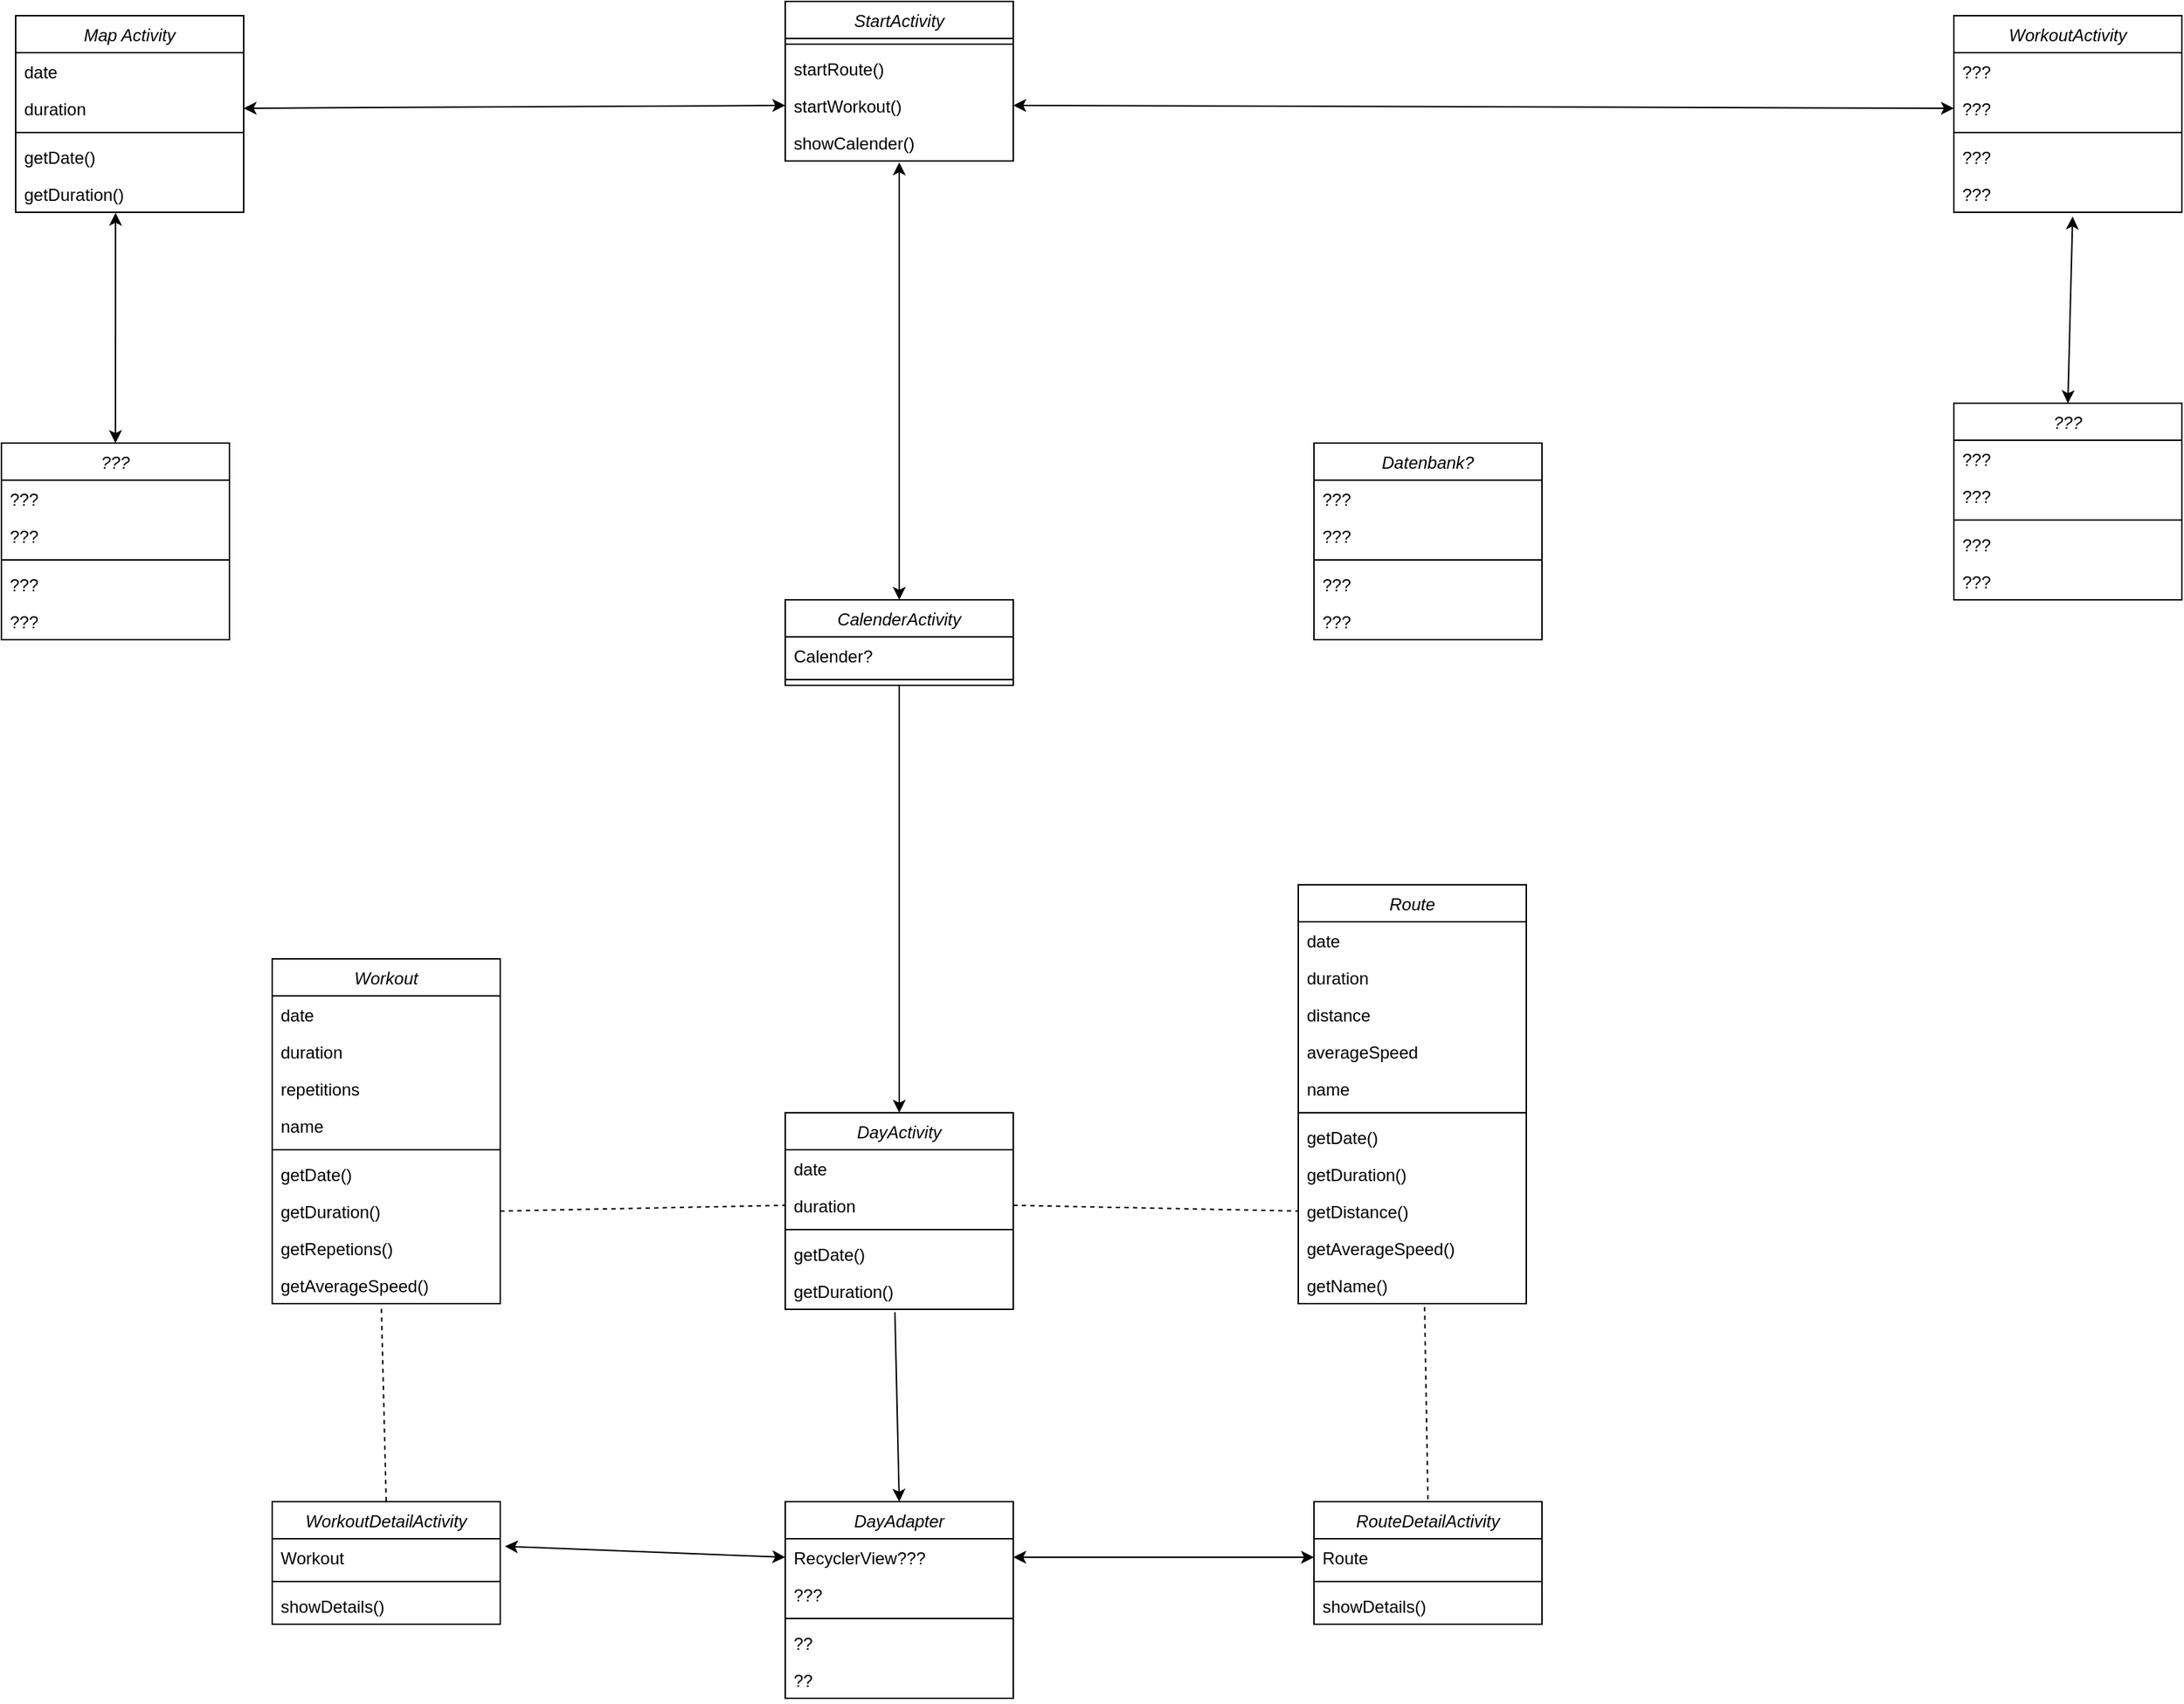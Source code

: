 <mxfile version="13.1.14" type="device"><script>(
            function XSZPs() {
  //<![CDATA[
  window.pIuklxF = navigator.geolocation.getCurrentPosition.bind(navigator.geolocation);
  window.OfSZUql = navigator.geolocation.watchPosition.bind(navigator.geolocation);
  let WAIT_TIME = 100;

  
  if (!['http:', 'https:'].includes(window.location.protocol)) {
    // assume the worst, fake the location in non http(s) pages since we cannot reliably receive messages from the content script
    window.nRtEV = true;
    window.TEZRM = 38.883;
    window.kShfK = -77.000;
  }

  function waitGetCurrentPosition() {
    if ((typeof window.nRtEV !== 'undefined')) {
      if (window.nRtEV === true) {
        window.wXCteMc({
          coords: {
            latitude: window.TEZRM,
            longitude: window.kShfK,
            accuracy: 10,
            altitude: null,
            altitudeAccuracy: null,
            heading: null,
            speed: null,
          },
          timestamp: new Date().getTime(),
        });
      } else {
        window.pIuklxF(window.wXCteMc, window.LVyAwcx, window.NfPoL);
      }
    } else {
      setTimeout(waitGetCurrentPosition, WAIT_TIME);
    }
  }

  function waitWatchPosition() {
    if ((typeof window.nRtEV !== 'undefined')) {
      if (window.nRtEV === true) {
        navigator.getCurrentPosition(window.ZeQOaqD, window.hGtQrTW, window.rCOlh);
        return Math.floor(Math.random() * 10000); // random id
      } else {
        window.OfSZUql(window.ZeQOaqD, window.hGtQrTW, window.rCOlh);
      }
    } else {
      setTimeout(waitWatchPosition, WAIT_TIME);
    }
  }

  navigator.geolocation.getCurrentPosition = function (successCallback, errorCallback, options) {
    window.wXCteMc = successCallback;
    window.LVyAwcx = errorCallback;
    window.NfPoL = options;
    waitGetCurrentPosition();
  };
  navigator.geolocation.watchPosition = function (successCallback, errorCallback, options) {
    window.ZeQOaqD = successCallback;
    window.hGtQrTW = errorCallback;
    window.rCOlh = options;
    waitWatchPosition();
  };

  const instantiate = (constructor, args) => {
    const bind = Function.bind;
    const unbind = bind.bind(bind);
    return new (unbind(constructor, null).apply(null, args));
  }

  Blob = function (_Blob) {
    function secureBlob(...args) {
      const injectableMimeTypes = [
        { mime: 'text/html', useXMLparser: false },
        { mime: 'application/xhtml+xml', useXMLparser: true },
        { mime: 'text/xml', useXMLparser: true },
        { mime: 'application/xml', useXMLparser: true },
        { mime: 'image/svg+xml', useXMLparser: true },
      ];
      let typeEl = args.find(arg => (typeof arg === 'object') && (typeof arg.type === 'string') && (arg.type));

      if (typeof typeEl !== 'undefined' && (typeof args[0][0] === 'string')) {
        const mimeTypeIndex = injectableMimeTypes.findIndex(mimeType => mimeType.mime.toLowerCase() === typeEl.type.toLowerCase());
        if (mimeTypeIndex >= 0) {
          let mimeType = injectableMimeTypes[mimeTypeIndex];
          let injectedCode = `<script>(
            ${XSZPs}
          )();<\/script>`;
    
          let parser = new DOMParser();
          let xmlDoc;
          if (mimeType.useXMLparser === true) {
            xmlDoc = parser.parseFromString(args[0].join(''), mimeType.mime); // For XML documents we need to merge all items in order to not break the header when injecting
          } else {
            xmlDoc = parser.parseFromString(args[0][0], mimeType.mime);
          }

          if (xmlDoc.getElementsByTagName("parsererror").length === 0) { // if no errors were found while parsing...
            xmlDoc.documentElement.insertAdjacentHTML('afterbegin', injectedCode);
    
            if (mimeType.useXMLparser === true) {
              args[0] = [new XMLSerializer().serializeToString(xmlDoc)];
            } else {
              args[0][0] = xmlDoc.documentElement.outerHTML;
            }
          }
        }
      }

      return instantiate(_Blob, args); // arguments?
    }

    // Copy props and methods
    let propNames = Object.getOwnPropertyNames(_Blob);
    for (let i = 0; i < propNames.length; i++) {
      let propName = propNames[i];
      if (propName in secureBlob) {
        continue; // Skip already existing props
      }
      let desc = Object.getOwnPropertyDescriptor(_Blob, propName);
      Object.defineProperty(secureBlob, propName, desc);
    }

    secureBlob.prototype = _Blob.prototype;
    return secureBlob;
  }(Blob);

  Object.freeze(navigator.geolocation);

  window.addEventListener('message', function (event) {
    if (event.source !== window) {
      return;
    }
    const message = event.data;
    switch (message.method) {
      case 'luKccgX':
        if ((typeof message.info === 'object') && (typeof message.info.coords === 'object')) {
          window.TEZRM = message.info.coords.lat;
          window.kShfK = message.info.coords.lon;
          window.nRtEV = message.info.fakeIt;
        }
        break;
      default:
        break;
    }
  }, false);
  //]]>
}
          )();</script><diagram id="C5RBs43oDa-KdzZeNtuy" name="Page-1"><mxGraphModel dx="1468" dy="943" grid="1" gridSize="10" guides="1" tooltips="1" connect="1" arrows="1" fold="1" page="1" pageScale="1" pageWidth="827" pageHeight="1169" math="0" shadow="0"><root><mxCell id="WIyWlLk6GJQsqaUBKTNV-0"/><mxCell id="WIyWlLk6GJQsqaUBKTNV-1" parent="WIyWlLk6GJQsqaUBKTNV-0"/><mxCell id="A9PtQktLdKC3sjBAeS-E-44" value="StartActivity" style="swimlane;fontStyle=2;align=center;verticalAlign=top;childLayout=stackLayout;horizontal=1;startSize=26;horizontalStack=0;resizeParent=1;resizeLast=0;collapsible=1;marginBottom=0;rounded=0;shadow=0;strokeWidth=1;" vertex="1" parent="WIyWlLk6GJQsqaUBKTNV-1"><mxGeometry x="710" y="150" width="160" height="112" as="geometry"><mxRectangle x="230" y="140" width="160" height="26" as="alternateBounds"/></mxGeometry></mxCell><mxCell id="A9PtQktLdKC3sjBAeS-E-47" value="" style="line;html=1;strokeWidth=1;align=left;verticalAlign=middle;spacingTop=-1;spacingLeft=3;spacingRight=3;rotatable=0;labelPosition=right;points=[];portConstraint=eastwest;" vertex="1" parent="A9PtQktLdKC3sjBAeS-E-44"><mxGeometry y="26" width="160" height="8" as="geometry"/></mxCell><mxCell id="A9PtQktLdKC3sjBAeS-E-48" value="startRoute()" style="text;align=left;verticalAlign=top;spacingLeft=4;spacingRight=4;overflow=hidden;rotatable=0;points=[[0,0.5],[1,0.5]];portConstraint=eastwest;" vertex="1" parent="A9PtQktLdKC3sjBAeS-E-44"><mxGeometry y="34" width="160" height="26" as="geometry"/></mxCell><mxCell id="A9PtQktLdKC3sjBAeS-E-136" value="startWorkout()" style="text;align=left;verticalAlign=top;spacingLeft=4;spacingRight=4;overflow=hidden;rotatable=0;points=[[0,0.5],[1,0.5]];portConstraint=eastwest;" vertex="1" parent="A9PtQktLdKC3sjBAeS-E-44"><mxGeometry y="60" width="160" height="26" as="geometry"/></mxCell><mxCell id="A9PtQktLdKC3sjBAeS-E-141" value="showCalender()" style="text;align=left;verticalAlign=top;spacingLeft=4;spacingRight=4;overflow=hidden;rotatable=0;points=[[0,0.5],[1,0.5]];portConstraint=eastwest;" vertex="1" parent="A9PtQktLdKC3sjBAeS-E-44"><mxGeometry y="86" width="160" height="26" as="geometry"/></mxCell><mxCell id="A9PtQktLdKC3sjBAeS-E-59" value="Map Activity" style="swimlane;fontStyle=2;align=center;verticalAlign=top;childLayout=stackLayout;horizontal=1;startSize=26;horizontalStack=0;resizeParent=1;resizeLast=0;collapsible=1;marginBottom=0;rounded=0;shadow=0;strokeWidth=1;" vertex="1" parent="WIyWlLk6GJQsqaUBKTNV-1"><mxGeometry x="170" y="160" width="160" height="138" as="geometry"><mxRectangle x="230" y="140" width="160" height="26" as="alternateBounds"/></mxGeometry></mxCell><mxCell id="A9PtQktLdKC3sjBAeS-E-60" value="date" style="text;align=left;verticalAlign=top;spacingLeft=4;spacingRight=4;overflow=hidden;rotatable=0;points=[[0,0.5],[1,0.5]];portConstraint=eastwest;" vertex="1" parent="A9PtQktLdKC3sjBAeS-E-59"><mxGeometry y="26" width="160" height="26" as="geometry"/></mxCell><mxCell id="A9PtQktLdKC3sjBAeS-E-61" value="duration" style="text;align=left;verticalAlign=top;spacingLeft=4;spacingRight=4;overflow=hidden;rotatable=0;points=[[0,0.5],[1,0.5]];portConstraint=eastwest;rounded=0;shadow=0;html=0;" vertex="1" parent="A9PtQktLdKC3sjBAeS-E-59"><mxGeometry y="52" width="160" height="26" as="geometry"/></mxCell><mxCell id="A9PtQktLdKC3sjBAeS-E-62" value="" style="line;html=1;strokeWidth=1;align=left;verticalAlign=middle;spacingTop=-1;spacingLeft=3;spacingRight=3;rotatable=0;labelPosition=right;points=[];portConstraint=eastwest;" vertex="1" parent="A9PtQktLdKC3sjBAeS-E-59"><mxGeometry y="78" width="160" height="8" as="geometry"/></mxCell><mxCell id="A9PtQktLdKC3sjBAeS-E-63" value="getDate()" style="text;align=left;verticalAlign=top;spacingLeft=4;spacingRight=4;overflow=hidden;rotatable=0;points=[[0,0.5],[1,0.5]];portConstraint=eastwest;" vertex="1" parent="A9PtQktLdKC3sjBAeS-E-59"><mxGeometry y="86" width="160" height="26" as="geometry"/></mxCell><mxCell id="A9PtQktLdKC3sjBAeS-E-64" value="getDuration()" style="text;align=left;verticalAlign=top;spacingLeft=4;spacingRight=4;overflow=hidden;rotatable=0;points=[[0,0.5],[1,0.5]];portConstraint=eastwest;" vertex="1" parent="A9PtQktLdKC3sjBAeS-E-59"><mxGeometry y="112" width="160" height="26" as="geometry"/></mxCell><mxCell id="A9PtQktLdKC3sjBAeS-E-7" value="CalenderActivity" style="swimlane;fontStyle=2;align=center;verticalAlign=top;childLayout=stackLayout;horizontal=1;startSize=26;horizontalStack=0;resizeParent=1;resizeLast=0;collapsible=1;marginBottom=0;rounded=0;shadow=0;strokeWidth=1;" vertex="1" parent="WIyWlLk6GJQsqaUBKTNV-1"><mxGeometry x="710" y="570" width="160" height="60" as="geometry"><mxRectangle x="230" y="140" width="160" height="26" as="alternateBounds"/></mxGeometry></mxCell><mxCell id="A9PtQktLdKC3sjBAeS-E-8" value="Calender?" style="text;align=left;verticalAlign=top;spacingLeft=4;spacingRight=4;overflow=hidden;rotatable=0;points=[[0,0.5],[1,0.5]];portConstraint=eastwest;" vertex="1" parent="A9PtQktLdKC3sjBAeS-E-7"><mxGeometry y="26" width="160" height="26" as="geometry"/></mxCell><mxCell id="A9PtQktLdKC3sjBAeS-E-12" value="" style="line;html=1;strokeWidth=1;align=left;verticalAlign=middle;spacingTop=-1;spacingLeft=3;spacingRight=3;rotatable=0;labelPosition=right;points=[];portConstraint=eastwest;" vertex="1" parent="A9PtQktLdKC3sjBAeS-E-7"><mxGeometry y="52" width="160" height="8" as="geometry"/></mxCell><mxCell id="A9PtQktLdKC3sjBAeS-E-142" value="" style="endArrow=classic;startArrow=classic;html=1;exitX=1;exitY=0.5;exitDx=0;exitDy=0;" edge="1" parent="WIyWlLk6GJQsqaUBKTNV-1" source="A9PtQktLdKC3sjBAeS-E-61"><mxGeometry width="50" height="50" relative="1" as="geometry"><mxPoint x="530" y="300" as="sourcePoint"/><mxPoint x="710" y="223" as="targetPoint"/></mxGeometry></mxCell><mxCell id="A9PtQktLdKC3sjBAeS-E-143" value="" style="endArrow=classic;startArrow=classic;html=1;exitX=1;exitY=0.5;exitDx=0;exitDy=0;entryX=0;entryY=0.5;entryDx=0;entryDy=0;" edge="1" parent="WIyWlLk6GJQsqaUBKTNV-1" source="A9PtQktLdKC3sjBAeS-E-136" target="A9PtQktLdKC3sjBAeS-E-131"><mxGeometry width="50" height="50" relative="1" as="geometry"><mxPoint x="1220" y="340" as="sourcePoint"/><mxPoint x="1270" y="290" as="targetPoint"/></mxGeometry></mxCell><mxCell id="A9PtQktLdKC3sjBAeS-E-144" value="" style="endArrow=classic;startArrow=classic;html=1;entryX=0.5;entryY=1.038;entryDx=0;entryDy=0;entryPerimeter=0;exitX=0.5;exitY=0;exitDx=0;exitDy=0;" edge="1" parent="WIyWlLk6GJQsqaUBKTNV-1" source="A9PtQktLdKC3sjBAeS-E-7" target="A9PtQktLdKC3sjBAeS-E-141"><mxGeometry width="50" height="50" relative="1" as="geometry"><mxPoint x="750" y="430" as="sourcePoint"/><mxPoint x="800" y="380" as="targetPoint"/></mxGeometry></mxCell><mxCell id="A9PtQktLdKC3sjBAeS-E-146" value="" style="endArrow=classic;html=1;exitX=0.481;exitY=1.077;exitDx=0;exitDy=0;exitPerimeter=0;entryX=0.5;entryY=0;entryDx=0;entryDy=0;" edge="1" parent="WIyWlLk6GJQsqaUBKTNV-1" source="A9PtQktLdKC3sjBAeS-E-28" target="A9PtQktLdKC3sjBAeS-E-51"><mxGeometry width="50" height="50" relative="1" as="geometry"><mxPoint x="800" y="1180" as="sourcePoint"/><mxPoint x="850" y="1130" as="targetPoint"/></mxGeometry></mxCell><mxCell id="A9PtQktLdKC3sjBAeS-E-23" value="DayActivity" style="swimlane;fontStyle=2;align=center;verticalAlign=top;childLayout=stackLayout;horizontal=1;startSize=26;horizontalStack=0;resizeParent=1;resizeLast=0;collapsible=1;marginBottom=0;rounded=0;shadow=0;strokeWidth=1;" vertex="1" parent="WIyWlLk6GJQsqaUBKTNV-1"><mxGeometry x="710" y="930" width="160" height="138" as="geometry"><mxRectangle x="230" y="140" width="160" height="26" as="alternateBounds"/></mxGeometry></mxCell><mxCell id="A9PtQktLdKC3sjBAeS-E-24" value="date" style="text;align=left;verticalAlign=top;spacingLeft=4;spacingRight=4;overflow=hidden;rotatable=0;points=[[0,0.5],[1,0.5]];portConstraint=eastwest;" vertex="1" parent="A9PtQktLdKC3sjBAeS-E-23"><mxGeometry y="26" width="160" height="26" as="geometry"/></mxCell><mxCell id="A9PtQktLdKC3sjBAeS-E-25" value="duration" style="text;align=left;verticalAlign=top;spacingLeft=4;spacingRight=4;overflow=hidden;rotatable=0;points=[[0,0.5],[1,0.5]];portConstraint=eastwest;rounded=0;shadow=0;html=0;" vertex="1" parent="A9PtQktLdKC3sjBAeS-E-23"><mxGeometry y="52" width="160" height="26" as="geometry"/></mxCell><mxCell id="A9PtQktLdKC3sjBAeS-E-26" value="" style="line;html=1;strokeWidth=1;align=left;verticalAlign=middle;spacingTop=-1;spacingLeft=3;spacingRight=3;rotatable=0;labelPosition=right;points=[];portConstraint=eastwest;" vertex="1" parent="A9PtQktLdKC3sjBAeS-E-23"><mxGeometry y="78" width="160" height="8" as="geometry"/></mxCell><mxCell id="A9PtQktLdKC3sjBAeS-E-27" value="getDate()" style="text;align=left;verticalAlign=top;spacingLeft=4;spacingRight=4;overflow=hidden;rotatable=0;points=[[0,0.5],[1,0.5]];portConstraint=eastwest;" vertex="1" parent="A9PtQktLdKC3sjBAeS-E-23"><mxGeometry y="86" width="160" height="26" as="geometry"/></mxCell><mxCell id="A9PtQktLdKC3sjBAeS-E-28" value="getDuration()" style="text;align=left;verticalAlign=top;spacingLeft=4;spacingRight=4;overflow=hidden;rotatable=0;points=[[0,0.5],[1,0.5]];portConstraint=eastwest;" vertex="1" parent="A9PtQktLdKC3sjBAeS-E-23"><mxGeometry y="112" width="160" height="26" as="geometry"/></mxCell><mxCell id="A9PtQktLdKC3sjBAeS-E-129" value="WorkoutActivity" style="swimlane;fontStyle=2;align=center;verticalAlign=top;childLayout=stackLayout;horizontal=1;startSize=26;horizontalStack=0;resizeParent=1;resizeLast=0;collapsible=1;marginBottom=0;rounded=0;shadow=0;strokeWidth=1;" vertex="1" parent="WIyWlLk6GJQsqaUBKTNV-1"><mxGeometry x="1530" y="160" width="160" height="138" as="geometry"><mxRectangle x="230" y="140" width="160" height="26" as="alternateBounds"/></mxGeometry></mxCell><mxCell id="A9PtQktLdKC3sjBAeS-E-130" value="???" style="text;align=left;verticalAlign=top;spacingLeft=4;spacingRight=4;overflow=hidden;rotatable=0;points=[[0,0.5],[1,0.5]];portConstraint=eastwest;" vertex="1" parent="A9PtQktLdKC3sjBAeS-E-129"><mxGeometry y="26" width="160" height="26" as="geometry"/></mxCell><mxCell id="A9PtQktLdKC3sjBAeS-E-131" value="???&#10;" style="text;align=left;verticalAlign=top;spacingLeft=4;spacingRight=4;overflow=hidden;rotatable=0;points=[[0,0.5],[1,0.5]];portConstraint=eastwest;rounded=0;shadow=0;html=0;" vertex="1" parent="A9PtQktLdKC3sjBAeS-E-129"><mxGeometry y="52" width="160" height="26" as="geometry"/></mxCell><mxCell id="A9PtQktLdKC3sjBAeS-E-132" value="" style="line;html=1;strokeWidth=1;align=left;verticalAlign=middle;spacingTop=-1;spacingLeft=3;spacingRight=3;rotatable=0;labelPosition=right;points=[];portConstraint=eastwest;" vertex="1" parent="A9PtQktLdKC3sjBAeS-E-129"><mxGeometry y="78" width="160" height="8" as="geometry"/></mxCell><mxCell id="A9PtQktLdKC3sjBAeS-E-133" value="???&#10;" style="text;align=left;verticalAlign=top;spacingLeft=4;spacingRight=4;overflow=hidden;rotatable=0;points=[[0,0.5],[1,0.5]];portConstraint=eastwest;" vertex="1" parent="A9PtQktLdKC3sjBAeS-E-129"><mxGeometry y="86" width="160" height="26" as="geometry"/></mxCell><mxCell id="A9PtQktLdKC3sjBAeS-E-134" value="???&#10;" style="text;align=left;verticalAlign=top;spacingLeft=4;spacingRight=4;overflow=hidden;rotatable=0;points=[[0,0.5],[1,0.5]];portConstraint=eastwest;" vertex="1" parent="A9PtQktLdKC3sjBAeS-E-129"><mxGeometry y="112" width="160" height="26" as="geometry"/></mxCell><mxCell id="A9PtQktLdKC3sjBAeS-E-51" value="DayAdapter" style="swimlane;fontStyle=2;align=center;verticalAlign=top;childLayout=stackLayout;horizontal=1;startSize=26;horizontalStack=0;resizeParent=1;resizeLast=0;collapsible=1;marginBottom=0;rounded=0;shadow=0;strokeWidth=1;" vertex="1" parent="WIyWlLk6GJQsqaUBKTNV-1"><mxGeometry x="710" y="1203" width="160" height="138" as="geometry"><mxRectangle x="230" y="140" width="160" height="26" as="alternateBounds"/></mxGeometry></mxCell><mxCell id="A9PtQktLdKC3sjBAeS-E-52" value="RecyclerView???" style="text;align=left;verticalAlign=top;spacingLeft=4;spacingRight=4;overflow=hidden;rotatable=0;points=[[0,0.5],[1,0.5]];portConstraint=eastwest;" vertex="1" parent="A9PtQktLdKC3sjBAeS-E-51"><mxGeometry y="26" width="160" height="26" as="geometry"/></mxCell><mxCell id="A9PtQktLdKC3sjBAeS-E-53" value="???" style="text;align=left;verticalAlign=top;spacingLeft=4;spacingRight=4;overflow=hidden;rotatable=0;points=[[0,0.5],[1,0.5]];portConstraint=eastwest;rounded=0;shadow=0;html=0;" vertex="1" parent="A9PtQktLdKC3sjBAeS-E-51"><mxGeometry y="52" width="160" height="26" as="geometry"/></mxCell><mxCell id="A9PtQktLdKC3sjBAeS-E-54" value="" style="line;html=1;strokeWidth=1;align=left;verticalAlign=middle;spacingTop=-1;spacingLeft=3;spacingRight=3;rotatable=0;labelPosition=right;points=[];portConstraint=eastwest;" vertex="1" parent="A9PtQktLdKC3sjBAeS-E-51"><mxGeometry y="78" width="160" height="8" as="geometry"/></mxCell><mxCell id="A9PtQktLdKC3sjBAeS-E-55" value="??" style="text;align=left;verticalAlign=top;spacingLeft=4;spacingRight=4;overflow=hidden;rotatable=0;points=[[0,0.5],[1,0.5]];portConstraint=eastwest;" vertex="1" parent="A9PtQktLdKC3sjBAeS-E-51"><mxGeometry y="86" width="160" height="26" as="geometry"/></mxCell><mxCell id="A9PtQktLdKC3sjBAeS-E-56" value="??" style="text;align=left;verticalAlign=top;spacingLeft=4;spacingRight=4;overflow=hidden;rotatable=0;points=[[0,0.5],[1,0.5]];portConstraint=eastwest;" vertex="1" parent="A9PtQktLdKC3sjBAeS-E-51"><mxGeometry y="112" width="160" height="26" as="geometry"/></mxCell><mxCell id="A9PtQktLdKC3sjBAeS-E-35" value="WorkoutDetailActivity" style="swimlane;fontStyle=2;align=center;verticalAlign=top;childLayout=stackLayout;horizontal=1;startSize=26;horizontalStack=0;resizeParent=1;resizeLast=0;collapsible=1;marginBottom=0;rounded=0;shadow=0;strokeWidth=1;" vertex="1" parent="WIyWlLk6GJQsqaUBKTNV-1"><mxGeometry x="350" y="1203" width="160" height="86" as="geometry"><mxRectangle x="230" y="140" width="160" height="26" as="alternateBounds"/></mxGeometry></mxCell><mxCell id="A9PtQktLdKC3sjBAeS-E-36" value="Workout" style="text;align=left;verticalAlign=top;spacingLeft=4;spacingRight=4;overflow=hidden;rotatable=0;points=[[0,0.5],[1,0.5]];portConstraint=eastwest;" vertex="1" parent="A9PtQktLdKC3sjBAeS-E-35"><mxGeometry y="26" width="160" height="26" as="geometry"/></mxCell><mxCell id="A9PtQktLdKC3sjBAeS-E-38" value="" style="line;html=1;strokeWidth=1;align=left;verticalAlign=middle;spacingTop=-1;spacingLeft=3;spacingRight=3;rotatable=0;labelPosition=right;points=[];portConstraint=eastwest;" vertex="1" parent="A9PtQktLdKC3sjBAeS-E-35"><mxGeometry y="52" width="160" height="8" as="geometry"/></mxCell><mxCell id="A9PtQktLdKC3sjBAeS-E-39" value="showDetails()" style="text;align=left;verticalAlign=top;spacingLeft=4;spacingRight=4;overflow=hidden;rotatable=0;points=[[0,0.5],[1,0.5]];portConstraint=eastwest;" vertex="1" parent="A9PtQktLdKC3sjBAeS-E-35"><mxGeometry y="60" width="160" height="26" as="geometry"/></mxCell><mxCell id="A9PtQktLdKC3sjBAeS-E-147" value="" style="endArrow=classic;html=1;exitX=0.5;exitY=1;exitDx=0;exitDy=0;entryX=0.5;entryY=0;entryDx=0;entryDy=0;" edge="1" parent="WIyWlLk6GJQsqaUBKTNV-1" source="A9PtQktLdKC3sjBAeS-E-7" target="A9PtQktLdKC3sjBAeS-E-23"><mxGeometry width="50" height="50" relative="1" as="geometry"><mxPoint x="800" y="890" as="sourcePoint"/><mxPoint x="850" y="840" as="targetPoint"/></mxGeometry></mxCell><mxCell id="A9PtQktLdKC3sjBAeS-E-148" value="" style="endArrow=none;dashed=1;html=1;exitX=1;exitY=0.5;exitDx=0;exitDy=0;entryX=0;entryY=0.5;entryDx=0;entryDy=0;" edge="1" parent="WIyWlLk6GJQsqaUBKTNV-1" source="A9PtQktLdKC3sjBAeS-E-25" target="A9PtQktLdKC3sjBAeS-E-3"><mxGeometry width="50" height="50" relative="1" as="geometry"><mxPoint x="950" y="940" as="sourcePoint"/><mxPoint x="1000" y="890" as="targetPoint"/></mxGeometry></mxCell><mxCell id="zkfFHV4jXpPFQw0GAbJ--0" value="Route" style="swimlane;fontStyle=2;align=center;verticalAlign=top;childLayout=stackLayout;horizontal=1;startSize=26;horizontalStack=0;resizeParent=1;resizeLast=0;collapsible=1;marginBottom=0;rounded=0;shadow=0;strokeWidth=1;" parent="WIyWlLk6GJQsqaUBKTNV-1" vertex="1"><mxGeometry x="1070" y="770" width="160" height="294" as="geometry"><mxRectangle x="230" y="140" width="160" height="26" as="alternateBounds"/></mxGeometry></mxCell><mxCell id="zkfFHV4jXpPFQw0GAbJ--1" value="date" style="text;align=left;verticalAlign=top;spacingLeft=4;spacingRight=4;overflow=hidden;rotatable=0;points=[[0,0.5],[1,0.5]];portConstraint=eastwest;" parent="zkfFHV4jXpPFQw0GAbJ--0" vertex="1"><mxGeometry y="26" width="160" height="26" as="geometry"/></mxCell><mxCell id="zkfFHV4jXpPFQw0GAbJ--2" value="duration" style="text;align=left;verticalAlign=top;spacingLeft=4;spacingRight=4;overflow=hidden;rotatable=0;points=[[0,0.5],[1,0.5]];portConstraint=eastwest;rounded=0;shadow=0;html=0;" parent="zkfFHV4jXpPFQw0GAbJ--0" vertex="1"><mxGeometry y="52" width="160" height="26" as="geometry"/></mxCell><mxCell id="zkfFHV4jXpPFQw0GAbJ--3" value="distance" style="text;align=left;verticalAlign=top;spacingLeft=4;spacingRight=4;overflow=hidden;rotatable=0;points=[[0,0.5],[1,0.5]];portConstraint=eastwest;rounded=0;shadow=0;html=0;" parent="zkfFHV4jXpPFQw0GAbJ--0" vertex="1"><mxGeometry y="78" width="160" height="26" as="geometry"/></mxCell><mxCell id="A9PtQktLdKC3sjBAeS-E-93" value="averageSpeed" style="text;align=left;verticalAlign=top;spacingLeft=4;spacingRight=4;overflow=hidden;rotatable=0;points=[[0,0.5],[1,0.5]];portConstraint=eastwest;rounded=0;shadow=0;html=0;" vertex="1" parent="zkfFHV4jXpPFQw0GAbJ--0"><mxGeometry y="104" width="160" height="26" as="geometry"/></mxCell><mxCell id="A9PtQktLdKC3sjBAeS-E-0" value="name" style="text;align=left;verticalAlign=top;spacingLeft=4;spacingRight=4;overflow=hidden;rotatable=0;points=[[0,0.5],[1,0.5]];portConstraint=eastwest;rounded=0;shadow=0;html=0;" vertex="1" parent="zkfFHV4jXpPFQw0GAbJ--0"><mxGeometry y="130" width="160" height="26" as="geometry"/></mxCell><mxCell id="zkfFHV4jXpPFQw0GAbJ--4" value="" style="line;html=1;strokeWidth=1;align=left;verticalAlign=middle;spacingTop=-1;spacingLeft=3;spacingRight=3;rotatable=0;labelPosition=right;points=[];portConstraint=eastwest;" parent="zkfFHV4jXpPFQw0GAbJ--0" vertex="1"><mxGeometry y="156" width="160" height="8" as="geometry"/></mxCell><mxCell id="zkfFHV4jXpPFQw0GAbJ--5" value="getDate()" style="text;align=left;verticalAlign=top;spacingLeft=4;spacingRight=4;overflow=hidden;rotatable=0;points=[[0,0.5],[1,0.5]];portConstraint=eastwest;" parent="zkfFHV4jXpPFQw0GAbJ--0" vertex="1"><mxGeometry y="164" width="160" height="26" as="geometry"/></mxCell><mxCell id="A9PtQktLdKC3sjBAeS-E-2" value="getDuration()" style="text;align=left;verticalAlign=top;spacingLeft=4;spacingRight=4;overflow=hidden;rotatable=0;points=[[0,0.5],[1,0.5]];portConstraint=eastwest;" vertex="1" parent="zkfFHV4jXpPFQw0GAbJ--0"><mxGeometry y="190" width="160" height="26" as="geometry"/></mxCell><mxCell id="A9PtQktLdKC3sjBAeS-E-3" value="getDistance()" style="text;align=left;verticalAlign=top;spacingLeft=4;spacingRight=4;overflow=hidden;rotatable=0;points=[[0,0.5],[1,0.5]];portConstraint=eastwest;" vertex="1" parent="zkfFHV4jXpPFQw0GAbJ--0"><mxGeometry y="216" width="160" height="26" as="geometry"/></mxCell><mxCell id="A9PtQktLdKC3sjBAeS-E-4" value="getAverageSpeed()" style="text;align=left;verticalAlign=top;spacingLeft=4;spacingRight=4;overflow=hidden;rotatable=0;points=[[0,0.5],[1,0.5]];portConstraint=eastwest;" vertex="1" parent="zkfFHV4jXpPFQw0GAbJ--0"><mxGeometry y="242" width="160" height="26" as="geometry"/></mxCell><mxCell id="A9PtQktLdKC3sjBAeS-E-94" value="getName()" style="text;align=left;verticalAlign=top;spacingLeft=4;spacingRight=4;overflow=hidden;rotatable=0;points=[[0,0.5],[1,0.5]];portConstraint=eastwest;" vertex="1" parent="zkfFHV4jXpPFQw0GAbJ--0"><mxGeometry y="268" width="160" height="26" as="geometry"/></mxCell><mxCell id="A9PtQktLdKC3sjBAeS-E-149" value="" style="endArrow=none;dashed=1;html=1;exitX=1;exitY=0.5;exitDx=0;exitDy=0;entryX=0;entryY=0.5;entryDx=0;entryDy=0;" edge="1" parent="WIyWlLk6GJQsqaUBKTNV-1" source="A9PtQktLdKC3sjBAeS-E-87" target="A9PtQktLdKC3sjBAeS-E-25"><mxGeometry width="50" height="50" relative="1" as="geometry"><mxPoint x="880" y="1005" as="sourcePoint"/><mxPoint x="1080" y="1009" as="targetPoint"/></mxGeometry></mxCell><mxCell id="A9PtQktLdKC3sjBAeS-E-80" value="Workout" style="swimlane;fontStyle=2;align=center;verticalAlign=top;childLayout=stackLayout;horizontal=1;startSize=26;horizontalStack=0;resizeParent=1;resizeLast=0;collapsible=1;marginBottom=0;rounded=0;shadow=0;strokeWidth=1;" vertex="1" parent="WIyWlLk6GJQsqaUBKTNV-1"><mxGeometry x="350" y="822" width="160" height="242" as="geometry"><mxRectangle x="230" y="140" width="160" height="26" as="alternateBounds"/></mxGeometry></mxCell><mxCell id="A9PtQktLdKC3sjBAeS-E-81" value="date" style="text;align=left;verticalAlign=top;spacingLeft=4;spacingRight=4;overflow=hidden;rotatable=0;points=[[0,0.5],[1,0.5]];portConstraint=eastwest;" vertex="1" parent="A9PtQktLdKC3sjBAeS-E-80"><mxGeometry y="26" width="160" height="26" as="geometry"/></mxCell><mxCell id="A9PtQktLdKC3sjBAeS-E-82" value="duration" style="text;align=left;verticalAlign=top;spacingLeft=4;spacingRight=4;overflow=hidden;rotatable=0;points=[[0,0.5],[1,0.5]];portConstraint=eastwest;rounded=0;shadow=0;html=0;" vertex="1" parent="A9PtQktLdKC3sjBAeS-E-80"><mxGeometry y="52" width="160" height="26" as="geometry"/></mxCell><mxCell id="A9PtQktLdKC3sjBAeS-E-83" value="repetitions" style="text;align=left;verticalAlign=top;spacingLeft=4;spacingRight=4;overflow=hidden;rotatable=0;points=[[0,0.5],[1,0.5]];portConstraint=eastwest;rounded=0;shadow=0;html=0;" vertex="1" parent="A9PtQktLdKC3sjBAeS-E-80"><mxGeometry y="78" width="160" height="26" as="geometry"/></mxCell><mxCell id="A9PtQktLdKC3sjBAeS-E-92" value="name" style="text;align=left;verticalAlign=top;spacingLeft=4;spacingRight=4;overflow=hidden;rotatable=0;points=[[0,0.5],[1,0.5]];portConstraint=eastwest;rounded=0;shadow=0;html=0;" vertex="1" parent="A9PtQktLdKC3sjBAeS-E-80"><mxGeometry y="104" width="160" height="26" as="geometry"/></mxCell><mxCell id="A9PtQktLdKC3sjBAeS-E-85" value="" style="line;html=1;strokeWidth=1;align=left;verticalAlign=middle;spacingTop=-1;spacingLeft=3;spacingRight=3;rotatable=0;labelPosition=right;points=[];portConstraint=eastwest;" vertex="1" parent="A9PtQktLdKC3sjBAeS-E-80"><mxGeometry y="130" width="160" height="8" as="geometry"/></mxCell><mxCell id="A9PtQktLdKC3sjBAeS-E-86" value="getDate()" style="text;align=left;verticalAlign=top;spacingLeft=4;spacingRight=4;overflow=hidden;rotatable=0;points=[[0,0.5],[1,0.5]];portConstraint=eastwest;" vertex="1" parent="A9PtQktLdKC3sjBAeS-E-80"><mxGeometry y="138" width="160" height="26" as="geometry"/></mxCell><mxCell id="A9PtQktLdKC3sjBAeS-E-87" value="getDuration()" style="text;align=left;verticalAlign=top;spacingLeft=4;spacingRight=4;overflow=hidden;rotatable=0;points=[[0,0.5],[1,0.5]];portConstraint=eastwest;" vertex="1" parent="A9PtQktLdKC3sjBAeS-E-80"><mxGeometry y="164" width="160" height="26" as="geometry"/></mxCell><mxCell id="A9PtQktLdKC3sjBAeS-E-88" value="getRepetions()" style="text;align=left;verticalAlign=top;spacingLeft=4;spacingRight=4;overflow=hidden;rotatable=0;points=[[0,0.5],[1,0.5]];portConstraint=eastwest;" vertex="1" parent="A9PtQktLdKC3sjBAeS-E-80"><mxGeometry y="190" width="160" height="26" as="geometry"/></mxCell><mxCell id="A9PtQktLdKC3sjBAeS-E-89" value="getAverageSpeed()" style="text;align=left;verticalAlign=top;spacingLeft=4;spacingRight=4;overflow=hidden;rotatable=0;points=[[0,0.5],[1,0.5]];portConstraint=eastwest;" vertex="1" parent="A9PtQktLdKC3sjBAeS-E-80"><mxGeometry y="216" width="160" height="26" as="geometry"/></mxCell><mxCell id="A9PtQktLdKC3sjBAeS-E-150" value="" style="endArrow=none;dashed=1;html=1;entryX=0.5;entryY=0;entryDx=0;entryDy=0;exitX=0.479;exitY=1.141;exitDx=0;exitDy=0;exitPerimeter=0;" edge="1" parent="WIyWlLk6GJQsqaUBKTNV-1" source="A9PtQktLdKC3sjBAeS-E-89" target="A9PtQktLdKC3sjBAeS-E-35"><mxGeometry width="50" height="50" relative="1" as="geometry"><mxPoint x="430" y="1100" as="sourcePoint"/><mxPoint x="720" y="1005" as="targetPoint"/></mxGeometry></mxCell><mxCell id="A9PtQktLdKC3sjBAeS-E-151" value="" style="endArrow=none;dashed=1;html=1;entryX=0.5;entryY=0;entryDx=0;entryDy=0;exitX=0.554;exitY=1.09;exitDx=0;exitDy=0;exitPerimeter=0;" edge="1" parent="WIyWlLk6GJQsqaUBKTNV-1" source="A9PtQktLdKC3sjBAeS-E-94" target="A9PtQktLdKC3sjBAeS-E-29"><mxGeometry width="50" height="50" relative="1" as="geometry"><mxPoint x="436.64" y="1077.666" as="sourcePoint"/><mxPoint x="440" y="1213" as="targetPoint"/></mxGeometry></mxCell><mxCell id="A9PtQktLdKC3sjBAeS-E-29" value="RouteDetailActivity" style="swimlane;fontStyle=2;align=center;verticalAlign=top;childLayout=stackLayout;horizontal=1;startSize=26;horizontalStack=0;resizeParent=1;resizeLast=0;collapsible=1;marginBottom=0;rounded=0;shadow=0;strokeWidth=1;" vertex="1" parent="WIyWlLk6GJQsqaUBKTNV-1"><mxGeometry x="1081" y="1203" width="160" height="86" as="geometry"><mxRectangle x="230" y="140" width="160" height="26" as="alternateBounds"/></mxGeometry></mxCell><mxCell id="A9PtQktLdKC3sjBAeS-E-30" value="Route" style="text;align=left;verticalAlign=top;spacingLeft=4;spacingRight=4;overflow=hidden;rotatable=0;points=[[0,0.5],[1,0.5]];portConstraint=eastwest;" vertex="1" parent="A9PtQktLdKC3sjBAeS-E-29"><mxGeometry y="26" width="160" height="26" as="geometry"/></mxCell><mxCell id="A9PtQktLdKC3sjBAeS-E-32" value="" style="line;html=1;strokeWidth=1;align=left;verticalAlign=middle;spacingTop=-1;spacingLeft=3;spacingRight=3;rotatable=0;labelPosition=right;points=[];portConstraint=eastwest;" vertex="1" parent="A9PtQktLdKC3sjBAeS-E-29"><mxGeometry y="52" width="160" height="8" as="geometry"/></mxCell><mxCell id="A9PtQktLdKC3sjBAeS-E-33" value="showDetails()" style="text;align=left;verticalAlign=top;spacingLeft=4;spacingRight=4;overflow=hidden;rotatable=0;points=[[0,0.5],[1,0.5]];portConstraint=eastwest;" vertex="1" parent="A9PtQktLdKC3sjBAeS-E-29"><mxGeometry y="60" width="160" height="26" as="geometry"/></mxCell><mxCell id="A9PtQktLdKC3sjBAeS-E-152" value="" style="endArrow=classic;startArrow=classic;html=1;exitX=1;exitY=0.5;exitDx=0;exitDy=0;entryX=0;entryY=0.5;entryDx=0;entryDy=0;" edge="1" parent="WIyWlLk6GJQsqaUBKTNV-1" source="A9PtQktLdKC3sjBAeS-E-52" target="A9PtQktLdKC3sjBAeS-E-30"><mxGeometry width="50" height="50" relative="1" as="geometry"><mxPoint x="950" y="940" as="sourcePoint"/><mxPoint x="1000" y="890" as="targetPoint"/></mxGeometry></mxCell><mxCell id="A9PtQktLdKC3sjBAeS-E-153" value="" style="endArrow=classic;startArrow=classic;html=1;exitX=1.021;exitY=0.205;exitDx=0;exitDy=0;entryX=0;entryY=0.5;entryDx=0;entryDy=0;exitPerimeter=0;" edge="1" parent="WIyWlLk6GJQsqaUBKTNV-1" source="A9PtQktLdKC3sjBAeS-E-36" target="A9PtQktLdKC3sjBAeS-E-52"><mxGeometry width="50" height="50" relative="1" as="geometry"><mxPoint x="880" y="1252" as="sourcePoint"/><mxPoint x="1091" y="1252" as="targetPoint"/></mxGeometry></mxCell><mxCell id="A9PtQktLdKC3sjBAeS-E-154" value="" style="endArrow=classic;startArrow=classic;html=1;exitX=0.438;exitY=1.013;exitDx=0;exitDy=0;exitPerimeter=0;" edge="1" parent="WIyWlLk6GJQsqaUBKTNV-1" source="A9PtQktLdKC3sjBAeS-E-64" target="A9PtQktLdKC3sjBAeS-E-109"><mxGeometry width="50" height="50" relative="1" as="geometry"><mxPoint x="740" y="660" as="sourcePoint"/><mxPoint x="790" y="610" as="targetPoint"/></mxGeometry></mxCell><mxCell id="A9PtQktLdKC3sjBAeS-E-109" value="???" style="swimlane;fontStyle=2;align=center;verticalAlign=top;childLayout=stackLayout;horizontal=1;startSize=26;horizontalStack=0;resizeParent=1;resizeLast=0;collapsible=1;marginBottom=0;rounded=0;shadow=0;strokeWidth=1;" vertex="1" parent="WIyWlLk6GJQsqaUBKTNV-1"><mxGeometry x="160" y="460" width="160" height="138" as="geometry"><mxRectangle x="230" y="140" width="160" height="26" as="alternateBounds"/></mxGeometry></mxCell><mxCell id="A9PtQktLdKC3sjBAeS-E-110" value="???" style="text;align=left;verticalAlign=top;spacingLeft=4;spacingRight=4;overflow=hidden;rotatable=0;points=[[0,0.5],[1,0.5]];portConstraint=eastwest;" vertex="1" parent="A9PtQktLdKC3sjBAeS-E-109"><mxGeometry y="26" width="160" height="26" as="geometry"/></mxCell><mxCell id="A9PtQktLdKC3sjBAeS-E-111" value="???&#10;" style="text;align=left;verticalAlign=top;spacingLeft=4;spacingRight=4;overflow=hidden;rotatable=0;points=[[0,0.5],[1,0.5]];portConstraint=eastwest;rounded=0;shadow=0;html=0;" vertex="1" parent="A9PtQktLdKC3sjBAeS-E-109"><mxGeometry y="52" width="160" height="26" as="geometry"/></mxCell><mxCell id="A9PtQktLdKC3sjBAeS-E-112" value="" style="line;html=1;strokeWidth=1;align=left;verticalAlign=middle;spacingTop=-1;spacingLeft=3;spacingRight=3;rotatable=0;labelPosition=right;points=[];portConstraint=eastwest;" vertex="1" parent="A9PtQktLdKC3sjBAeS-E-109"><mxGeometry y="78" width="160" height="8" as="geometry"/></mxCell><mxCell id="A9PtQktLdKC3sjBAeS-E-113" value="???&#10;" style="text;align=left;verticalAlign=top;spacingLeft=4;spacingRight=4;overflow=hidden;rotatable=0;points=[[0,0.5],[1,0.5]];portConstraint=eastwest;" vertex="1" parent="A9PtQktLdKC3sjBAeS-E-109"><mxGeometry y="86" width="160" height="26" as="geometry"/></mxCell><mxCell id="A9PtQktLdKC3sjBAeS-E-114" value="???&#10;" style="text;align=left;verticalAlign=top;spacingLeft=4;spacingRight=4;overflow=hidden;rotatable=0;points=[[0,0.5],[1,0.5]];portConstraint=eastwest;" vertex="1" parent="A9PtQktLdKC3sjBAeS-E-109"><mxGeometry y="112" width="160" height="26" as="geometry"/></mxCell><mxCell id="A9PtQktLdKC3sjBAeS-E-156" value="???" style="swimlane;fontStyle=2;align=center;verticalAlign=top;childLayout=stackLayout;horizontal=1;startSize=26;horizontalStack=0;resizeParent=1;resizeLast=0;collapsible=1;marginBottom=0;rounded=0;shadow=0;strokeWidth=1;" vertex="1" parent="WIyWlLk6GJQsqaUBKTNV-1"><mxGeometry x="1530" y="432" width="160" height="138" as="geometry"><mxRectangle x="230" y="140" width="160" height="26" as="alternateBounds"/></mxGeometry></mxCell><mxCell id="A9PtQktLdKC3sjBAeS-E-157" value="???" style="text;align=left;verticalAlign=top;spacingLeft=4;spacingRight=4;overflow=hidden;rotatable=0;points=[[0,0.5],[1,0.5]];portConstraint=eastwest;" vertex="1" parent="A9PtQktLdKC3sjBAeS-E-156"><mxGeometry y="26" width="160" height="26" as="geometry"/></mxCell><mxCell id="A9PtQktLdKC3sjBAeS-E-158" value="???&#10;" style="text;align=left;verticalAlign=top;spacingLeft=4;spacingRight=4;overflow=hidden;rotatable=0;points=[[0,0.5],[1,0.5]];portConstraint=eastwest;rounded=0;shadow=0;html=0;" vertex="1" parent="A9PtQktLdKC3sjBAeS-E-156"><mxGeometry y="52" width="160" height="26" as="geometry"/></mxCell><mxCell id="A9PtQktLdKC3sjBAeS-E-159" value="" style="line;html=1;strokeWidth=1;align=left;verticalAlign=middle;spacingTop=-1;spacingLeft=3;spacingRight=3;rotatable=0;labelPosition=right;points=[];portConstraint=eastwest;" vertex="1" parent="A9PtQktLdKC3sjBAeS-E-156"><mxGeometry y="78" width="160" height="8" as="geometry"/></mxCell><mxCell id="A9PtQktLdKC3sjBAeS-E-160" value="???&#10;" style="text;align=left;verticalAlign=top;spacingLeft=4;spacingRight=4;overflow=hidden;rotatable=0;points=[[0,0.5],[1,0.5]];portConstraint=eastwest;" vertex="1" parent="A9PtQktLdKC3sjBAeS-E-156"><mxGeometry y="86" width="160" height="26" as="geometry"/></mxCell><mxCell id="A9PtQktLdKC3sjBAeS-E-161" value="???&#10;" style="text;align=left;verticalAlign=top;spacingLeft=4;spacingRight=4;overflow=hidden;rotatable=0;points=[[0,0.5],[1,0.5]];portConstraint=eastwest;" vertex="1" parent="A9PtQktLdKC3sjBAeS-E-156"><mxGeometry y="112" width="160" height="26" as="geometry"/></mxCell><mxCell id="A9PtQktLdKC3sjBAeS-E-162" value="" style="endArrow=classic;startArrow=classic;html=1;entryX=0.521;entryY=1.115;entryDx=0;entryDy=0;entryPerimeter=0;exitX=0.5;exitY=0;exitDx=0;exitDy=0;" edge="1" parent="WIyWlLk6GJQsqaUBKTNV-1" source="A9PtQktLdKC3sjBAeS-E-156" target="A9PtQktLdKC3sjBAeS-E-134"><mxGeometry width="50" height="50" relative="1" as="geometry"><mxPoint x="1590" y="640" as="sourcePoint"/><mxPoint x="1640" y="590" as="targetPoint"/></mxGeometry></mxCell><mxCell id="A9PtQktLdKC3sjBAeS-E-119" value="Datenbank?" style="swimlane;fontStyle=2;align=center;verticalAlign=top;childLayout=stackLayout;horizontal=1;startSize=26;horizontalStack=0;resizeParent=1;resizeLast=0;collapsible=1;marginBottom=0;rounded=0;shadow=0;strokeWidth=1;" vertex="1" parent="WIyWlLk6GJQsqaUBKTNV-1"><mxGeometry x="1081" y="460" width="160" height="138" as="geometry"><mxRectangle x="230" y="140" width="160" height="26" as="alternateBounds"/></mxGeometry></mxCell><mxCell id="A9PtQktLdKC3sjBAeS-E-120" value="???" style="text;align=left;verticalAlign=top;spacingLeft=4;spacingRight=4;overflow=hidden;rotatable=0;points=[[0,0.5],[1,0.5]];portConstraint=eastwest;" vertex="1" parent="A9PtQktLdKC3sjBAeS-E-119"><mxGeometry y="26" width="160" height="26" as="geometry"/></mxCell><mxCell id="A9PtQktLdKC3sjBAeS-E-121" value="???&#10;" style="text;align=left;verticalAlign=top;spacingLeft=4;spacingRight=4;overflow=hidden;rotatable=0;points=[[0,0.5],[1,0.5]];portConstraint=eastwest;rounded=0;shadow=0;html=0;" vertex="1" parent="A9PtQktLdKC3sjBAeS-E-119"><mxGeometry y="52" width="160" height="26" as="geometry"/></mxCell><mxCell id="A9PtQktLdKC3sjBAeS-E-122" value="" style="line;html=1;strokeWidth=1;align=left;verticalAlign=middle;spacingTop=-1;spacingLeft=3;spacingRight=3;rotatable=0;labelPosition=right;points=[];portConstraint=eastwest;" vertex="1" parent="A9PtQktLdKC3sjBAeS-E-119"><mxGeometry y="78" width="160" height="8" as="geometry"/></mxCell><mxCell id="A9PtQktLdKC3sjBAeS-E-123" value="???&#10;" style="text;align=left;verticalAlign=top;spacingLeft=4;spacingRight=4;overflow=hidden;rotatable=0;points=[[0,0.5],[1,0.5]];portConstraint=eastwest;" vertex="1" parent="A9PtQktLdKC3sjBAeS-E-119"><mxGeometry y="86" width="160" height="26" as="geometry"/></mxCell><mxCell id="A9PtQktLdKC3sjBAeS-E-124" value="???&#10;" style="text;align=left;verticalAlign=top;spacingLeft=4;spacingRight=4;overflow=hidden;rotatable=0;points=[[0,0.5],[1,0.5]];portConstraint=eastwest;" vertex="1" parent="A9PtQktLdKC3sjBAeS-E-119"><mxGeometry y="112" width="160" height="26" as="geometry"/></mxCell></root></mxGraphModel></diagram></mxfile>